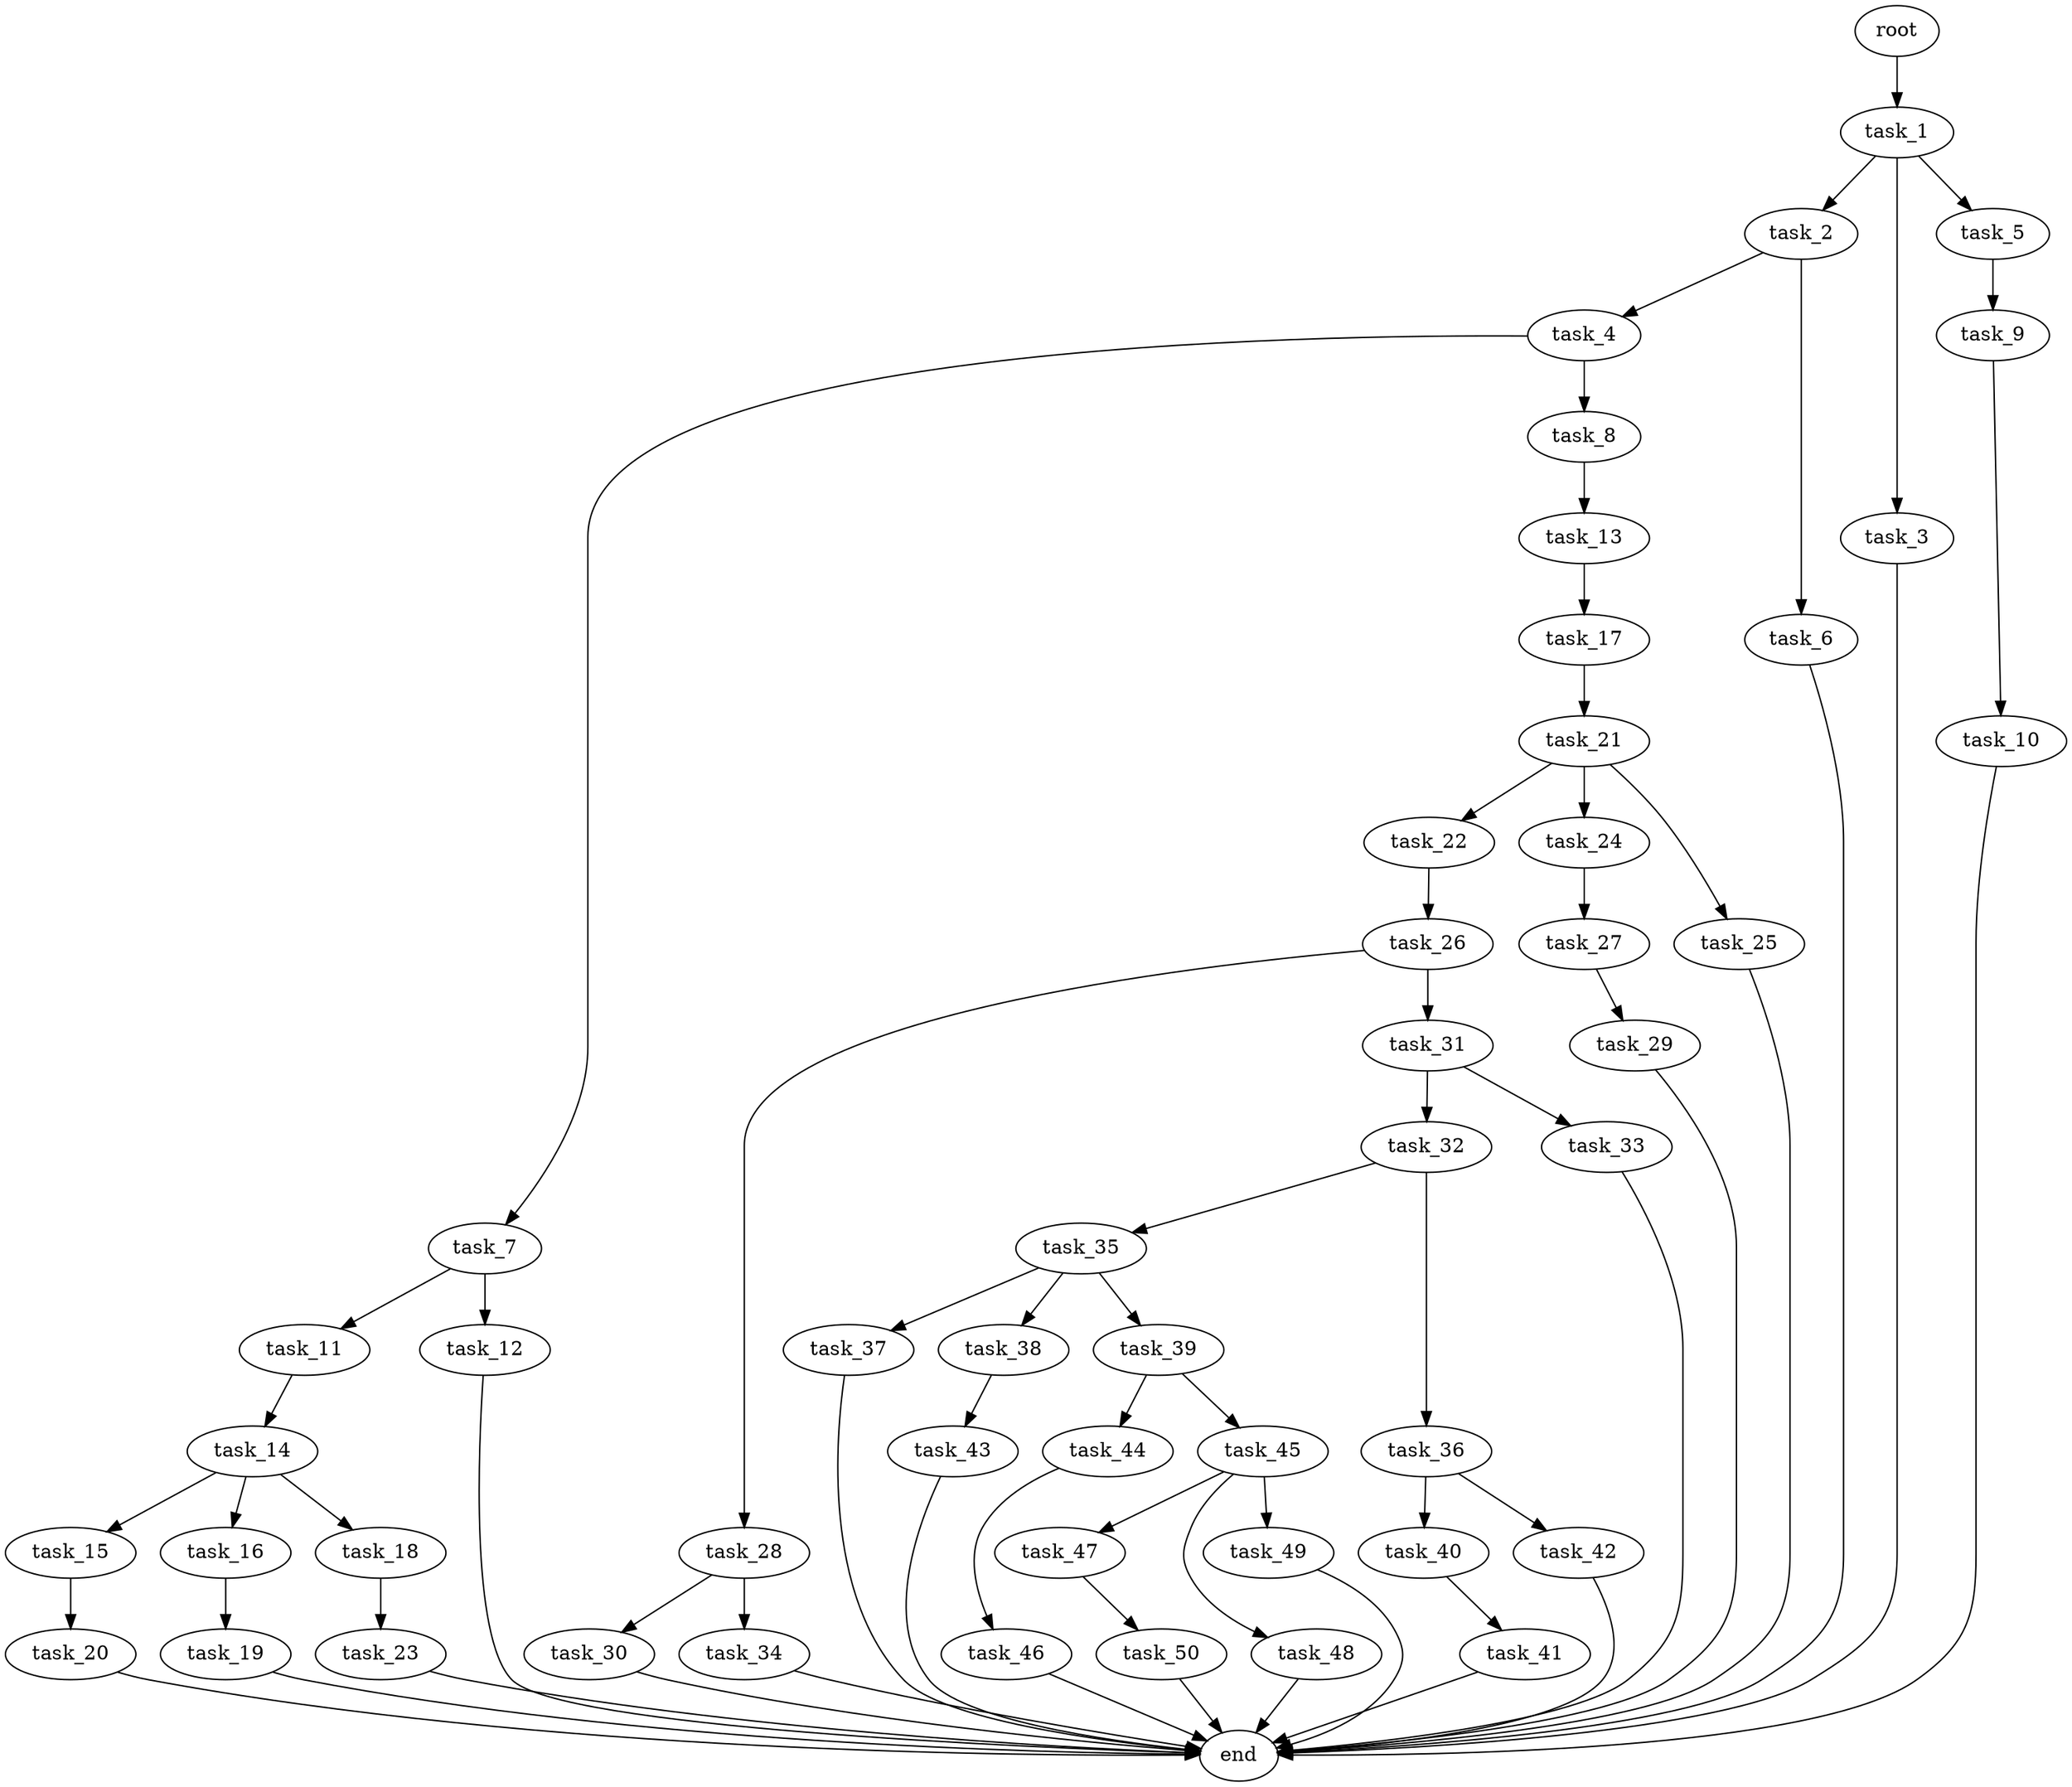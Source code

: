digraph G {
  root [size="0.000000e+00"];
  task_1 [size="4.766053e+10"];
  task_2 [size="3.376247e+10"];
  task_3 [size="4.061600e+10"];
  task_4 [size="7.110329e+10"];
  task_5 [size="3.074544e+10"];
  task_6 [size="8.943377e+10"];
  task_7 [size="8.665623e+10"];
  task_8 [size="6.476247e+10"];
  task_9 [size="8.349343e+10"];
  task_10 [size="6.134220e+10"];
  task_11 [size="5.713972e+10"];
  task_12 [size="7.629229e+10"];
  task_13 [size="2.264718e+10"];
  task_14 [size="9.281030e+10"];
  task_15 [size="6.473093e+10"];
  task_16 [size="6.407433e+10"];
  task_17 [size="1.254485e+10"];
  task_18 [size="4.709532e+10"];
  task_19 [size="8.641576e+10"];
  task_20 [size="9.610127e+10"];
  task_21 [size="6.265216e+10"];
  task_22 [size="7.210229e+10"];
  task_23 [size="5.676674e+10"];
  task_24 [size="9.582818e+08"];
  task_25 [size="6.590894e+09"];
  task_26 [size="6.990318e+10"];
  task_27 [size="4.829809e+10"];
  task_28 [size="4.779345e+10"];
  task_29 [size="1.275321e+10"];
  task_30 [size="8.789932e+10"];
  task_31 [size="4.055770e+10"];
  task_32 [size="6.945534e+10"];
  task_33 [size="9.690086e+10"];
  task_34 [size="8.333060e+10"];
  task_35 [size="1.259782e+10"];
  task_36 [size="2.617729e+10"];
  task_37 [size="1.538743e+10"];
  task_38 [size="3.314965e+09"];
  task_39 [size="4.126501e+10"];
  task_40 [size="5.996354e+10"];
  task_41 [size="5.314604e+09"];
  task_42 [size="7.604986e+10"];
  task_43 [size="7.178606e+10"];
  task_44 [size="2.685032e+10"];
  task_45 [size="8.302012e+10"];
  task_46 [size="9.745449e+10"];
  task_47 [size="9.123796e+10"];
  task_48 [size="6.788020e+10"];
  task_49 [size="1.483937e+10"];
  task_50 [size="2.418026e+10"];
  end [size="0.000000e+00"];

  root -> task_1 [size="1.000000e-12"];
  task_1 -> task_2 [size="3.376247e+08"];
  task_1 -> task_3 [size="4.061600e+08"];
  task_1 -> task_5 [size="3.074544e+08"];
  task_2 -> task_4 [size="7.110329e+08"];
  task_2 -> task_6 [size="8.943377e+08"];
  task_3 -> end [size="1.000000e-12"];
  task_4 -> task_7 [size="8.665623e+08"];
  task_4 -> task_8 [size="6.476247e+08"];
  task_5 -> task_9 [size="8.349343e+08"];
  task_6 -> end [size="1.000000e-12"];
  task_7 -> task_11 [size="5.713972e+08"];
  task_7 -> task_12 [size="7.629229e+08"];
  task_8 -> task_13 [size="2.264718e+08"];
  task_9 -> task_10 [size="6.134220e+08"];
  task_10 -> end [size="1.000000e-12"];
  task_11 -> task_14 [size="9.281030e+08"];
  task_12 -> end [size="1.000000e-12"];
  task_13 -> task_17 [size="1.254485e+08"];
  task_14 -> task_15 [size="6.473093e+08"];
  task_14 -> task_16 [size="6.407433e+08"];
  task_14 -> task_18 [size="4.709532e+08"];
  task_15 -> task_20 [size="9.610127e+08"];
  task_16 -> task_19 [size="8.641576e+08"];
  task_17 -> task_21 [size="6.265216e+08"];
  task_18 -> task_23 [size="5.676674e+08"];
  task_19 -> end [size="1.000000e-12"];
  task_20 -> end [size="1.000000e-12"];
  task_21 -> task_22 [size="7.210229e+08"];
  task_21 -> task_24 [size="9.582818e+06"];
  task_21 -> task_25 [size="6.590894e+07"];
  task_22 -> task_26 [size="6.990318e+08"];
  task_23 -> end [size="1.000000e-12"];
  task_24 -> task_27 [size="4.829809e+08"];
  task_25 -> end [size="1.000000e-12"];
  task_26 -> task_28 [size="4.779345e+08"];
  task_26 -> task_31 [size="4.055770e+08"];
  task_27 -> task_29 [size="1.275321e+08"];
  task_28 -> task_30 [size="8.789932e+08"];
  task_28 -> task_34 [size="8.333060e+08"];
  task_29 -> end [size="1.000000e-12"];
  task_30 -> end [size="1.000000e-12"];
  task_31 -> task_32 [size="6.945534e+08"];
  task_31 -> task_33 [size="9.690086e+08"];
  task_32 -> task_35 [size="1.259782e+08"];
  task_32 -> task_36 [size="2.617729e+08"];
  task_33 -> end [size="1.000000e-12"];
  task_34 -> end [size="1.000000e-12"];
  task_35 -> task_37 [size="1.538743e+08"];
  task_35 -> task_38 [size="3.314965e+07"];
  task_35 -> task_39 [size="4.126501e+08"];
  task_36 -> task_40 [size="5.996354e+08"];
  task_36 -> task_42 [size="7.604986e+08"];
  task_37 -> end [size="1.000000e-12"];
  task_38 -> task_43 [size="7.178606e+08"];
  task_39 -> task_44 [size="2.685032e+08"];
  task_39 -> task_45 [size="8.302012e+08"];
  task_40 -> task_41 [size="5.314604e+07"];
  task_41 -> end [size="1.000000e-12"];
  task_42 -> end [size="1.000000e-12"];
  task_43 -> end [size="1.000000e-12"];
  task_44 -> task_46 [size="9.745449e+08"];
  task_45 -> task_47 [size="9.123796e+08"];
  task_45 -> task_48 [size="6.788020e+08"];
  task_45 -> task_49 [size="1.483937e+08"];
  task_46 -> end [size="1.000000e-12"];
  task_47 -> task_50 [size="2.418026e+08"];
  task_48 -> end [size="1.000000e-12"];
  task_49 -> end [size="1.000000e-12"];
  task_50 -> end [size="1.000000e-12"];
}
